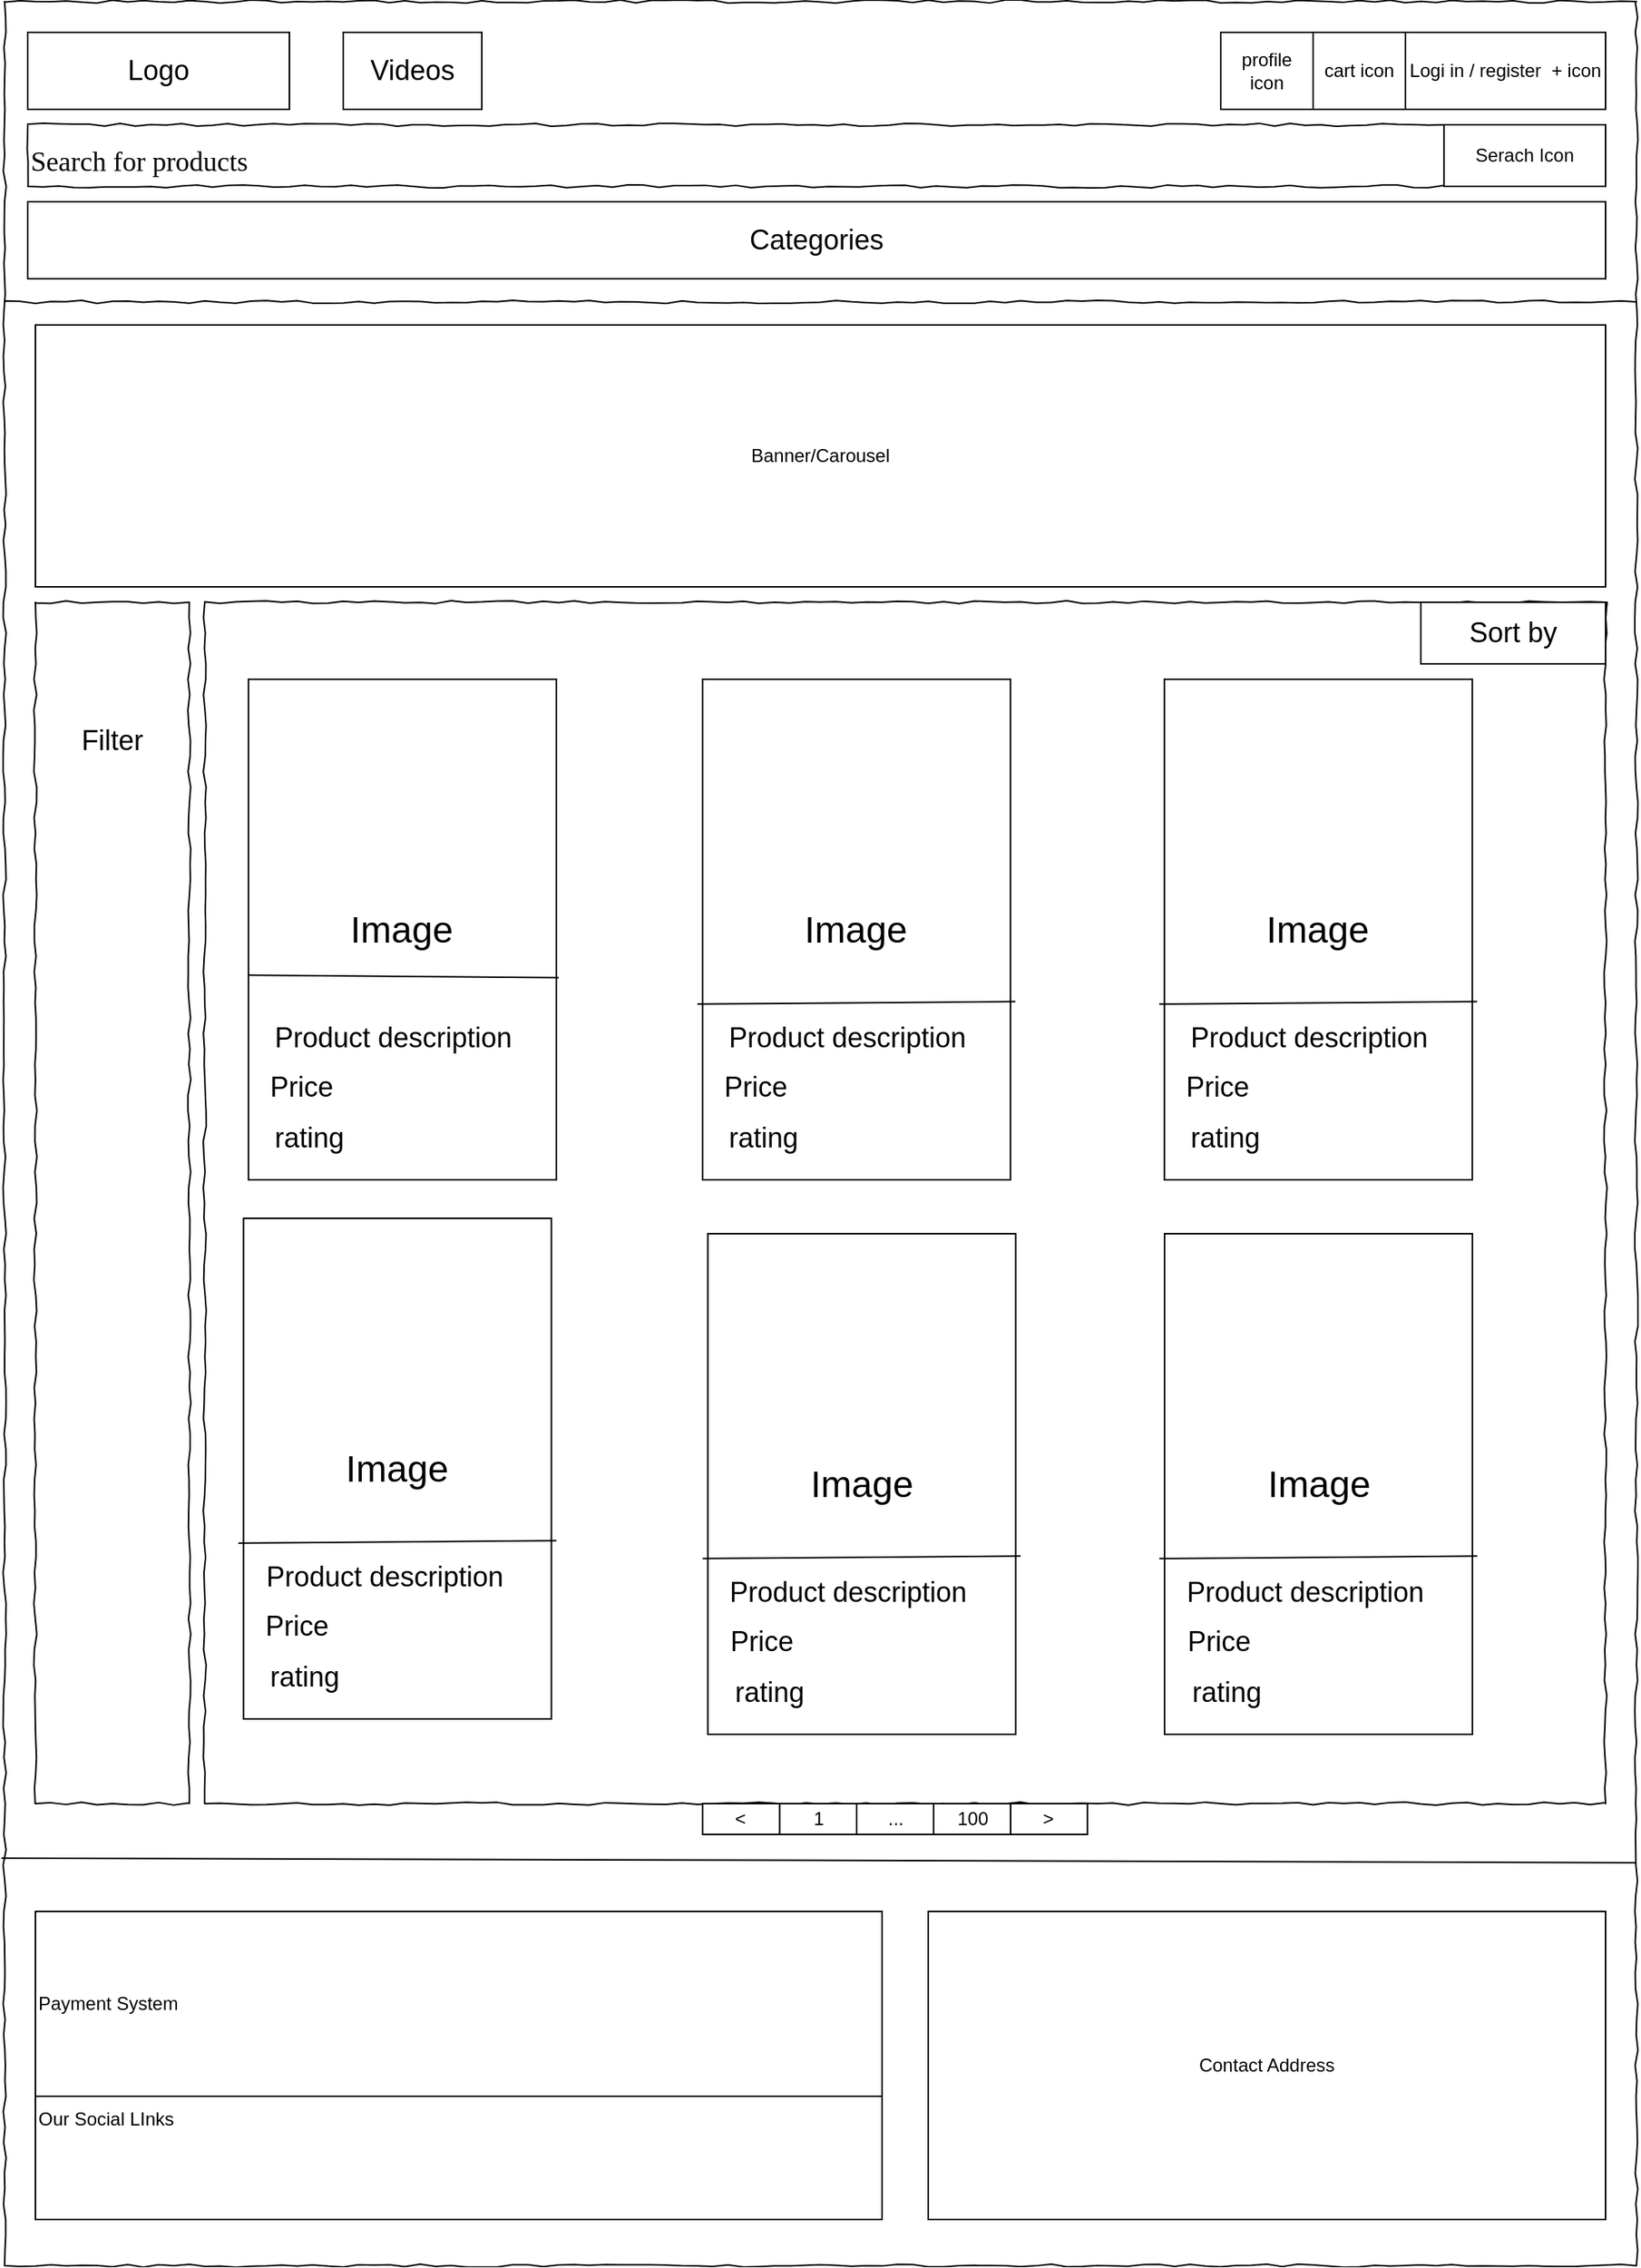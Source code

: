 <mxfile version="13.7.3" type="device"><diagram name="Page-1" id="03018318-947c-dd8e-b7a3-06fadd420f32"><mxGraphModel dx="994" dy="1700" grid="1" gridSize="10" guides="1" tooltips="1" connect="1" arrows="1" fold="1" page="1" pageScale="1" pageWidth="1100" pageHeight="850" background="#ffffff" math="0" shadow="0"><root><mxCell id="0"/><mxCell id="1" parent="0"/><mxCell id="677b7b8949515195-1" value="" style="whiteSpace=wrap;html=1;rounded=0;shadow=0;labelBackgroundColor=none;strokeColor=#000000;strokeWidth=1;fillColor=none;fontFamily=Verdana;fontSize=12;fontColor=#000000;align=center;comic=1;" parent="1" vertex="1"><mxGeometry x="20" y="-80" width="1060" height="1470" as="geometry"/></mxCell><mxCell id="677b7b8949515195-2" value="&lt;font style=&quot;vertical-align: inherit&quot;&gt;&lt;font style=&quot;vertical-align: inherit&quot;&gt;&lt;font style=&quot;vertical-align: inherit&quot;&gt;&lt;font style=&quot;vertical-align: inherit&quot;&gt;&lt;font style=&quot;vertical-align: inherit&quot;&gt;&lt;font style=&quot;vertical-align: inherit ; font-size: 18px&quot;&gt;&lt;font style=&quot;vertical-align: inherit&quot;&gt;&lt;font style=&quot;vertical-align: inherit&quot;&gt;Search for products&lt;/font&gt;&lt;/font&gt;&lt;/font&gt;&lt;/font&gt;&lt;/font&gt;&lt;/font&gt;&lt;/font&gt;&lt;/font&gt;" style="whiteSpace=wrap;html=1;rounded=0;shadow=0;labelBackgroundColor=none;strokeWidth=1;fontFamily=Verdana;fontSize=28;align=left;comic=1;" parent="1" vertex="1"><mxGeometry x="35" width="920" height="40" as="geometry"/></mxCell><mxCell id="677b7b8949515195-8" value="" style="whiteSpace=wrap;html=1;rounded=0;shadow=0;labelBackgroundColor=none;strokeWidth=1;fillColor=none;fontFamily=Verdana;fontSize=12;align=center;comic=1;" parent="1" vertex="1"><mxGeometry x="40" y="310" width="100" height="780" as="geometry"/></mxCell><mxCell id="677b7b8949515195-9" value="" style="line;strokeWidth=1;html=1;rounded=0;shadow=0;labelBackgroundColor=none;fillColor=none;fontFamily=Verdana;fontSize=14;fontColor=#000000;align=center;comic=1;" parent="1" vertex="1"><mxGeometry x="20" y="110" width="1060" height="10" as="geometry"/></mxCell><mxCell id="UhEQ6fmvqOYaQAHXVNuu-1" value="&lt;font style=&quot;vertical-align: inherit&quot;&gt;&lt;font style=&quot;vertical-align: inherit&quot;&gt;Serach Icon&lt;/font&gt;&lt;/font&gt;" style="rounded=0;whiteSpace=wrap;html=1;" parent="1" vertex="1"><mxGeometry x="955" width="105" height="40" as="geometry"/></mxCell><mxCell id="UhEQ6fmvqOYaQAHXVNuu-2" value="&lt;font style=&quot;font-size: 18px&quot;&gt;Logo&lt;/font&gt;" style="rounded=0;whiteSpace=wrap;html=1;" parent="1" vertex="1"><mxGeometry x="35" y="-60" width="170" height="50" as="geometry"/></mxCell><mxCell id="UhEQ6fmvqOYaQAHXVNuu-3" value="cart icon" style="rounded=0;whiteSpace=wrap;html=1;" parent="1" vertex="1"><mxGeometry x="870" y="-60" width="60" height="50" as="geometry"/></mxCell><mxCell id="UhEQ6fmvqOYaQAHXVNuu-4" value="Logi in / register&amp;nbsp; + icon" style="rounded=0;whiteSpace=wrap;html=1;" parent="1" vertex="1"><mxGeometry x="930" y="-60" width="130" height="50" as="geometry"/></mxCell><mxCell id="UhEQ6fmvqOYaQAHXVNuu-6" value="" style="endArrow=none;html=1;exitX=-0.002;exitY=0.82;exitDx=0;exitDy=0;exitPerimeter=0;entryX=1;entryY=0.822;entryDx=0;entryDy=0;entryPerimeter=0;" parent="1" source="677b7b8949515195-1" target="677b7b8949515195-1" edge="1"><mxGeometry width="50" height="50" relative="1" as="geometry"><mxPoint x="180" y="760" as="sourcePoint"/><mxPoint x="230" y="710" as="targetPoint"/></mxGeometry></mxCell><mxCell id="UhEQ6fmvqOYaQAHXVNuu-9" value="&lt;font style=&quot;font-size: 18px&quot;&gt;Filter&lt;/font&gt;" style="text;html=1;strokeColor=none;fillColor=none;align=center;verticalAlign=middle;whiteSpace=wrap;rounded=0;" parent="1" vertex="1"><mxGeometry x="35" y="370" width="110" height="60" as="geometry"/></mxCell><mxCell id="UhEQ6fmvqOYaQAHXVNuu-12" value="&lt;font style=&quot;font-size: 18px&quot;&gt;Videos&lt;/font&gt;" style="rounded=0;whiteSpace=wrap;html=1;" parent="1" vertex="1"><mxGeometry x="240.0" y="-60" width="90" height="50" as="geometry"/></mxCell><mxCell id="UhEQ6fmvqOYaQAHXVNuu-13" value="profile icon" style="rounded=0;whiteSpace=wrap;html=1;" parent="1" vertex="1"><mxGeometry x="810" y="-60" width="60" height="50" as="geometry"/></mxCell><mxCell id="UhEQ6fmvqOYaQAHXVNuu-16" value="&lt;font style=&quot;font-size: 24px&quot;&gt;Image&lt;/font&gt;" style="rounded=0;whiteSpace=wrap;html=1;" parent="1" vertex="1"><mxGeometry x="178.4" y="360" width="200" height="325" as="geometry"/></mxCell><mxCell id="UhEQ6fmvqOYaQAHXVNuu-21" value="" style="endArrow=none;html=1;entryX=1.008;entryY=0.596;entryDx=0;entryDy=0;exitX=0;exitY=0.591;exitDx=0;exitDy=0;entryPerimeter=0;exitPerimeter=0;" parent="1" source="UhEQ6fmvqOYaQAHXVNuu-16" target="UhEQ6fmvqOYaQAHXVNuu-16" edge="1"><mxGeometry width="50" height="50" relative="1" as="geometry"><mxPoint x="203.4" y="392.5" as="sourcePoint"/><mxPoint x="253.4" y="342.5" as="targetPoint"/></mxGeometry></mxCell><mxCell id="UhEQ6fmvqOYaQAHXVNuu-22" value="&lt;font style=&quot;font-size: 18px&quot;&gt;Product description&lt;/font&gt;" style="text;html=1;strokeColor=none;fillColor=none;align=center;verticalAlign=middle;whiteSpace=wrap;rounded=0;" parent="1" vertex="1"><mxGeometry x="145" y="582.5" width="255" height="20" as="geometry"/></mxCell><mxCell id="UhEQ6fmvqOYaQAHXVNuu-23" value="&lt;font style=&quot;font-size: 18px&quot;&gt;Price&lt;/font&gt;" style="text;html=1;strokeColor=none;fillColor=none;align=center;verticalAlign=middle;whiteSpace=wrap;rounded=0;rotation=0;" parent="1" vertex="1"><mxGeometry x="178.4" y="605" width="70" height="40" as="geometry"/></mxCell><mxCell id="UhEQ6fmvqOYaQAHXVNuu-27" value="&lt;font style=&quot;font-size: 18px&quot;&gt;rating&lt;/font&gt;" style="text;html=1;strokeColor=none;fillColor=none;align=center;verticalAlign=middle;whiteSpace=wrap;rounded=0;" parent="1" vertex="1"><mxGeometry x="183.4" y="642.5" width="70" height="30" as="geometry"/></mxCell><mxCell id="UhEQ6fmvqOYaQAHXVNuu-29" value="" style="whiteSpace=wrap;html=1;rounded=0;shadow=0;labelBackgroundColor=none;strokeWidth=1;fillColor=none;fontFamily=Verdana;fontSize=12;align=center;comic=1;" parent="1" vertex="1"><mxGeometry x="150" y="310" width="910" height="780" as="geometry"/></mxCell><mxCell id="UhEQ6fmvqOYaQAHXVNuu-30" value="&lt;font style=&quot;font-size: 24px&quot;&gt;Image&lt;/font&gt;" style="rounded=0;whiteSpace=wrap;html=1;" parent="1" vertex="1"><mxGeometry x="175.2" y="710" width="200" height="325" as="geometry"/></mxCell><mxCell id="UhEQ6fmvqOYaQAHXVNuu-31" value="&lt;font style=&quot;font-size: 18px&quot;&gt;Product description&lt;/font&gt;" style="text;html=1;strokeColor=none;fillColor=none;align=center;verticalAlign=middle;whiteSpace=wrap;rounded=0;" parent="1" vertex="1"><mxGeometry x="171.8" y="932.5" width="190" height="20" as="geometry"/></mxCell><mxCell id="UhEQ6fmvqOYaQAHXVNuu-32" value="&lt;font style=&quot;font-size: 18px&quot;&gt;Price&lt;/font&gt;" style="text;html=1;strokeColor=none;fillColor=none;align=center;verticalAlign=middle;whiteSpace=wrap;rounded=0;rotation=0;" parent="1" vertex="1"><mxGeometry x="175.2" y="955" width="70" height="40" as="geometry"/></mxCell><mxCell id="UhEQ6fmvqOYaQAHXVNuu-33" value="&lt;font style=&quot;font-size: 18px&quot;&gt;rating&lt;/font&gt;" style="text;html=1;strokeColor=none;fillColor=none;align=center;verticalAlign=middle;whiteSpace=wrap;rounded=0;" parent="1" vertex="1"><mxGeometry x="180.2" y="992.5" width="70" height="30" as="geometry"/></mxCell><mxCell id="UhEQ6fmvqOYaQAHXVNuu-43" value="" style="endArrow=none;html=1;exitX=-0.017;exitY=0.649;exitDx=0;exitDy=0;exitPerimeter=0;entryX=1.016;entryY=0.644;entryDx=0;entryDy=0;entryPerimeter=0;" parent="1" source="UhEQ6fmvqOYaQAHXVNuu-30" target="UhEQ6fmvqOYaQAHXVNuu-30" edge="1"><mxGeometry width="50" height="50" relative="1" as="geometry"><mxPoint x="291.8" y="922.5" as="sourcePoint"/><mxPoint x="341.8" y="872.5" as="targetPoint"/></mxGeometry></mxCell><mxCell id="UhEQ6fmvqOYaQAHXVNuu-44" value="&lt;font style=&quot;font-size: 24px&quot;&gt;Image&lt;/font&gt;" style="rounded=0;whiteSpace=wrap;html=1;" parent="1" vertex="1"><mxGeometry x="773.4" y="360" width="200" height="325" as="geometry"/></mxCell><mxCell id="UhEQ6fmvqOYaQAHXVNuu-45" value="&lt;font style=&quot;font-size: 18px&quot;&gt;Product description&lt;/font&gt;" style="text;html=1;strokeColor=none;fillColor=none;align=center;verticalAlign=middle;whiteSpace=wrap;rounded=0;" parent="1" vertex="1"><mxGeometry x="740" y="582.5" width="255" height="20" as="geometry"/></mxCell><mxCell id="UhEQ6fmvqOYaQAHXVNuu-46" value="&lt;font style=&quot;font-size: 18px&quot;&gt;Price&lt;/font&gt;" style="text;html=1;strokeColor=none;fillColor=none;align=center;verticalAlign=middle;whiteSpace=wrap;rounded=0;rotation=0;" parent="1" vertex="1"><mxGeometry x="773.4" y="605" width="70" height="40" as="geometry"/></mxCell><mxCell id="UhEQ6fmvqOYaQAHXVNuu-47" value="&lt;font style=&quot;font-size: 18px&quot;&gt;rating&lt;/font&gt;" style="text;html=1;strokeColor=none;fillColor=none;align=center;verticalAlign=middle;whiteSpace=wrap;rounded=0;" parent="1" vertex="1"><mxGeometry x="778.4" y="642.5" width="70" height="30" as="geometry"/></mxCell><mxCell id="UhEQ6fmvqOYaQAHXVNuu-48" value="" style="endArrow=none;html=1;exitX=-0.017;exitY=0.649;exitDx=0;exitDy=0;exitPerimeter=0;entryX=1.016;entryY=0.644;entryDx=0;entryDy=0;entryPerimeter=0;" parent="1" source="UhEQ6fmvqOYaQAHXVNuu-44" target="UhEQ6fmvqOYaQAHXVNuu-44" edge="1"><mxGeometry width="50" height="50" relative="1" as="geometry"><mxPoint x="890" y="572.5" as="sourcePoint"/><mxPoint x="940" y="522.5" as="targetPoint"/></mxGeometry></mxCell><mxCell id="UhEQ6fmvqOYaQAHXVNuu-49" value="&lt;font style=&quot;font-size: 24px&quot;&gt;Image&lt;/font&gt;" style="rounded=0;whiteSpace=wrap;html=1;" parent="1" vertex="1"><mxGeometry x="473.4" y="360" width="200" height="325" as="geometry"/></mxCell><mxCell id="UhEQ6fmvqOYaQAHXVNuu-50" value="&lt;font style=&quot;font-size: 18px&quot;&gt;Product description&lt;/font&gt;" style="text;html=1;strokeColor=none;fillColor=none;align=center;verticalAlign=middle;whiteSpace=wrap;rounded=0;" parent="1" vertex="1"><mxGeometry x="440" y="582.5" width="255" height="20" as="geometry"/></mxCell><mxCell id="UhEQ6fmvqOYaQAHXVNuu-51" value="&lt;font style=&quot;font-size: 18px&quot;&gt;Price&lt;/font&gt;" style="text;html=1;strokeColor=none;fillColor=none;align=center;verticalAlign=middle;whiteSpace=wrap;rounded=0;rotation=0;" parent="1" vertex="1"><mxGeometry x="473.4" y="605" width="70" height="40" as="geometry"/></mxCell><mxCell id="UhEQ6fmvqOYaQAHXVNuu-52" value="&lt;font style=&quot;font-size: 18px&quot;&gt;rating&lt;/font&gt;" style="text;html=1;strokeColor=none;fillColor=none;align=center;verticalAlign=middle;whiteSpace=wrap;rounded=0;" parent="1" vertex="1"><mxGeometry x="478.4" y="642.5" width="70" height="30" as="geometry"/></mxCell><mxCell id="UhEQ6fmvqOYaQAHXVNuu-53" value="" style="endArrow=none;html=1;exitX=-0.017;exitY=0.649;exitDx=0;exitDy=0;exitPerimeter=0;entryX=1.016;entryY=0.644;entryDx=0;entryDy=0;entryPerimeter=0;" parent="1" source="UhEQ6fmvqOYaQAHXVNuu-49" target="UhEQ6fmvqOYaQAHXVNuu-49" edge="1"><mxGeometry width="50" height="50" relative="1" as="geometry"><mxPoint x="590" y="572.5" as="sourcePoint"/><mxPoint x="640" y="522.5" as="targetPoint"/></mxGeometry></mxCell><mxCell id="UhEQ6fmvqOYaQAHXVNuu-59" value="&lt;font style=&quot;font-size: 24px&quot;&gt;Image&lt;/font&gt;" style="rounded=0;whiteSpace=wrap;html=1;" parent="1" vertex="1"><mxGeometry x="773.5" y="720" width="200" height="325" as="geometry"/></mxCell><mxCell id="UhEQ6fmvqOYaQAHXVNuu-60" value="&lt;font style=&quot;font-size: 18px&quot;&gt;Product description&lt;/font&gt;" style="text;html=1;strokeColor=none;fillColor=none;align=center;verticalAlign=middle;whiteSpace=wrap;rounded=0;" parent="1" vertex="1"><mxGeometry x="770.1" y="942.5" width="190" height="20" as="geometry"/></mxCell><mxCell id="UhEQ6fmvqOYaQAHXVNuu-61" value="&lt;font style=&quot;font-size: 18px&quot;&gt;Price&lt;/font&gt;" style="text;html=1;strokeColor=none;fillColor=none;align=center;verticalAlign=middle;whiteSpace=wrap;rounded=0;rotation=0;" parent="1" vertex="1"><mxGeometry x="773.5" y="965" width="70" height="40" as="geometry"/></mxCell><mxCell id="UhEQ6fmvqOYaQAHXVNuu-62" value="&lt;font style=&quot;font-size: 18px&quot;&gt;rating&lt;/font&gt;" style="text;html=1;strokeColor=none;fillColor=none;align=center;verticalAlign=middle;whiteSpace=wrap;rounded=0;" parent="1" vertex="1"><mxGeometry x="778.5" y="1002.5" width="70" height="30" as="geometry"/></mxCell><mxCell id="UhEQ6fmvqOYaQAHXVNuu-63" value="" style="endArrow=none;html=1;exitX=-0.017;exitY=0.649;exitDx=0;exitDy=0;exitPerimeter=0;entryX=1.016;entryY=0.644;entryDx=0;entryDy=0;entryPerimeter=0;" parent="1" source="UhEQ6fmvqOYaQAHXVNuu-59" target="UhEQ6fmvqOYaQAHXVNuu-59" edge="1"><mxGeometry width="50" height="50" relative="1" as="geometry"><mxPoint x="890.1" y="932.5" as="sourcePoint"/><mxPoint x="940.1" y="882.5" as="targetPoint"/></mxGeometry></mxCell><mxCell id="UhEQ6fmvqOYaQAHXVNuu-64" value="&lt;font style=&quot;font-size: 24px&quot;&gt;Image&lt;/font&gt;" style="rounded=0;whiteSpace=wrap;html=1;" parent="1" vertex="1"><mxGeometry x="476.8" y="720" width="200" height="325" as="geometry"/></mxCell><mxCell id="UhEQ6fmvqOYaQAHXVNuu-65" value="&lt;font style=&quot;font-size: 18px&quot;&gt;Product description&lt;/font&gt;" style="text;html=1;strokeColor=none;fillColor=none;align=center;verticalAlign=middle;whiteSpace=wrap;rounded=0;" parent="1" vertex="1"><mxGeometry x="473.4" y="942.5" width="190" height="20" as="geometry"/></mxCell><mxCell id="UhEQ6fmvqOYaQAHXVNuu-66" value="&lt;font style=&quot;font-size: 18px&quot;&gt;Price&lt;/font&gt;" style="text;html=1;strokeColor=none;fillColor=none;align=center;verticalAlign=middle;whiteSpace=wrap;rounded=0;rotation=0;" parent="1" vertex="1"><mxGeometry x="476.8" y="965" width="70" height="40" as="geometry"/></mxCell><mxCell id="UhEQ6fmvqOYaQAHXVNuu-67" value="&lt;font style=&quot;font-size: 18px&quot;&gt;rating&lt;/font&gt;" style="text;html=1;strokeColor=none;fillColor=none;align=center;verticalAlign=middle;whiteSpace=wrap;rounded=0;" parent="1" vertex="1"><mxGeometry x="481.8" y="1002.5" width="70" height="30" as="geometry"/></mxCell><mxCell id="UhEQ6fmvqOYaQAHXVNuu-68" value="" style="endArrow=none;html=1;exitX=-0.017;exitY=0.649;exitDx=0;exitDy=0;exitPerimeter=0;entryX=1.016;entryY=0.644;entryDx=0;entryDy=0;entryPerimeter=0;" parent="1" source="UhEQ6fmvqOYaQAHXVNuu-64" target="UhEQ6fmvqOYaQAHXVNuu-64" edge="1"><mxGeometry width="50" height="50" relative="1" as="geometry"><mxPoint x="593.4" y="932.5" as="sourcePoint"/><mxPoint x="643.4" y="882.5" as="targetPoint"/></mxGeometry></mxCell><mxCell id="UhEQ6fmvqOYaQAHXVNuu-69" value="&lt;font style=&quot;font-size: 18px&quot;&gt;Sort by&lt;/font&gt;" style="rounded=0;whiteSpace=wrap;html=1;" parent="1" vertex="1"><mxGeometry x="940" y="310" width="120" height="40" as="geometry"/></mxCell><mxCell id="UhEQ6fmvqOYaQAHXVNuu-72" value="Our Social LInks" style="rounded=0;whiteSpace=wrap;html=1;align=left;" parent="1" vertex="1"><mxGeometry x="40" y="1230" width="550" height="130" as="geometry"/></mxCell><mxCell id="UhEQ6fmvqOYaQAHXVNuu-73" value="Payment System" style="rounded=0;whiteSpace=wrap;html=1;align=left;" parent="1" vertex="1"><mxGeometry x="40" y="1160" width="550" height="120" as="geometry"/></mxCell><mxCell id="UhEQ6fmvqOYaQAHXVNuu-74" value="Contact Address" style="rounded=0;whiteSpace=wrap;html=1;" parent="1" vertex="1"><mxGeometry x="620" y="1160" width="440" height="200" as="geometry"/></mxCell><mxCell id="ODg4wMj-bEtB1OhHsHvh-7" value="&amp;gt;" style="rounded=0;whiteSpace=wrap;html=1;" parent="1" vertex="1"><mxGeometry x="673.4" y="1090" width="50" height="20" as="geometry"/></mxCell><mxCell id="ODg4wMj-bEtB1OhHsHvh-8" value="100" style="rounded=0;whiteSpace=wrap;html=1;" parent="1" vertex="1"><mxGeometry x="623.5" y="1090" width="50" height="20" as="geometry"/></mxCell><mxCell id="ODg4wMj-bEtB1OhHsHvh-9" value="..." style="rounded=0;whiteSpace=wrap;html=1;" parent="1" vertex="1"><mxGeometry x="573.5" y="1090" width="50" height="20" as="geometry"/></mxCell><mxCell id="ODg4wMj-bEtB1OhHsHvh-10" value="1" style="rounded=0;whiteSpace=wrap;html=1;" parent="1" vertex="1"><mxGeometry x="523.5" y="1090" width="50" height="20" as="geometry"/></mxCell><mxCell id="ODg4wMj-bEtB1OhHsHvh-11" value="&amp;lt;" style="rounded=0;whiteSpace=wrap;html=1;" parent="1" vertex="1"><mxGeometry x="473.4" y="1090" width="50" height="20" as="geometry"/></mxCell><mxCell id="6Ge3A2xhjpmxUye3V2Vl-2" value="Banner/Carousel" style="rounded=0;whiteSpace=wrap;html=1;" parent="1" vertex="1"><mxGeometry x="40" y="130" width="1020" height="170" as="geometry"/></mxCell><mxCell id="swO6JcTy8X5th3lUuQ4v-1" value="&lt;font style=&quot;font-size: 18px&quot;&gt;Categories&lt;/font&gt;" style="rounded=0;whiteSpace=wrap;html=1;" vertex="1" parent="1"><mxGeometry x="35" y="50" width="1025" height="50" as="geometry"/></mxCell></root></mxGraphModel></diagram></mxfile>